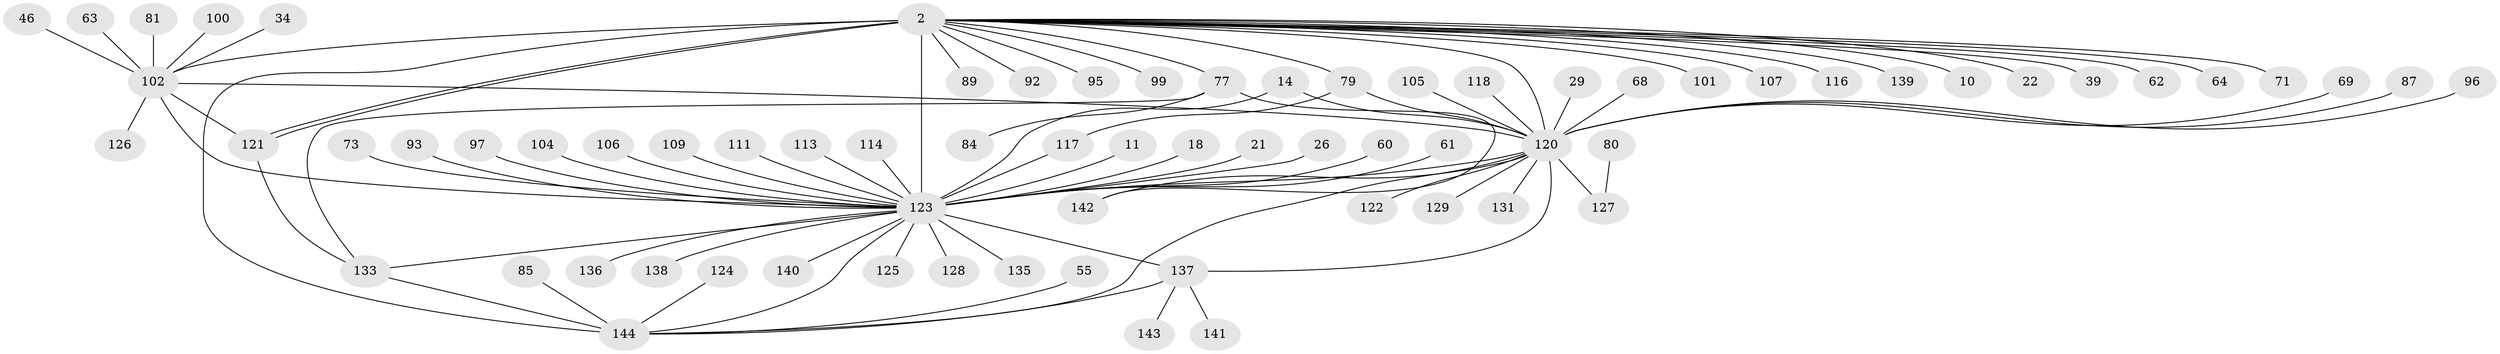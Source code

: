 // original degree distribution, {17: 0.006944444444444444, 32: 0.006944444444444444, 8: 0.013888888888888888, 13: 0.006944444444444444, 20: 0.006944444444444444, 2: 0.19444444444444445, 4: 0.0763888888888889, 3: 0.09027777777777778, 1: 0.5208333333333334, 12: 0.013888888888888888, 11: 0.013888888888888888, 5: 0.027777777777777776, 7: 0.013888888888888888, 6: 0.006944444444444444}
// Generated by graph-tools (version 1.1) at 2025/47/03/09/25 04:47:51]
// undirected, 72 vertices, 87 edges
graph export_dot {
graph [start="1"]
  node [color=gray90,style=filled];
  2 [super="+1"];
  10;
  11;
  14;
  18;
  21;
  22;
  26;
  29;
  34;
  39;
  46;
  55;
  60;
  61;
  62;
  63;
  64 [super="+40"];
  68;
  69;
  71;
  73;
  77 [super="+72+53"];
  79 [super="+57+23"];
  80;
  81;
  84;
  85 [super="+48"];
  87;
  89;
  92;
  93;
  95;
  96;
  97;
  99 [super="+17"];
  100;
  101;
  102 [super="+12+86+45"];
  104;
  105;
  106;
  107;
  109;
  111;
  113;
  114;
  116;
  117 [super="+103"];
  118 [super="+91"];
  120 [super="+9+6+70"];
  121 [super="+31"];
  122 [super="+50"];
  123 [super="+36+115+98"];
  124;
  125;
  126;
  127 [super="+7+47"];
  128;
  129;
  131;
  133;
  135;
  136;
  137 [super="+108+134"];
  138;
  139;
  140 [super="+74"];
  141;
  142 [super="+112"];
  143;
  144 [super="+28+94+132"];
  2 -- 22;
  2 -- 71;
  2 -- 77 [weight=4];
  2 -- 79 [weight=3];
  2 -- 101;
  2 -- 107;
  2 -- 116;
  2 -- 121 [weight=3];
  2 -- 121;
  2 -- 139;
  2 -- 10;
  2 -- 89;
  2 -- 92;
  2 -- 95;
  2 -- 102 [weight=2];
  2 -- 39;
  2 -- 62;
  2 -- 120;
  2 -- 144 [weight=7];
  2 -- 99;
  2 -- 123 [weight=10];
  2 -- 64;
  11 -- 123;
  14 -- 120;
  14 -- 123;
  18 -- 123;
  21 -- 123;
  26 -- 123;
  29 -- 120;
  34 -- 102;
  46 -- 102;
  55 -- 144;
  60 -- 123;
  61 -- 123;
  63 -- 102;
  68 -- 120;
  69 -- 120;
  73 -- 123;
  77 -- 84;
  77 -- 133;
  77 -- 142;
  79 -- 117;
  79 -- 120 [weight=2];
  80 -- 127;
  81 -- 102;
  85 -- 144;
  87 -- 120;
  93 -- 123;
  96 -- 120;
  97 -- 123;
  100 -- 102;
  102 -- 120 [weight=3];
  102 -- 121;
  102 -- 126;
  102 -- 123 [weight=3];
  104 -- 123;
  105 -- 120;
  106 -- 123;
  109 -- 123;
  111 -- 123;
  113 -- 123;
  114 -- 123;
  117 -- 123;
  118 -- 120;
  120 -- 131;
  120 -- 127 [weight=2];
  120 -- 129;
  120 -- 142;
  120 -- 123 [weight=5];
  120 -- 122;
  120 -- 144 [weight=2];
  120 -- 137;
  121 -- 133;
  123 -- 133;
  123 -- 138;
  123 -- 125;
  123 -- 128;
  123 -- 135;
  123 -- 136;
  123 -- 137;
  123 -- 140;
  123 -- 144 [weight=2];
  124 -- 144;
  133 -- 144;
  137 -- 144 [weight=3];
  137 -- 141;
  137 -- 143;
}
